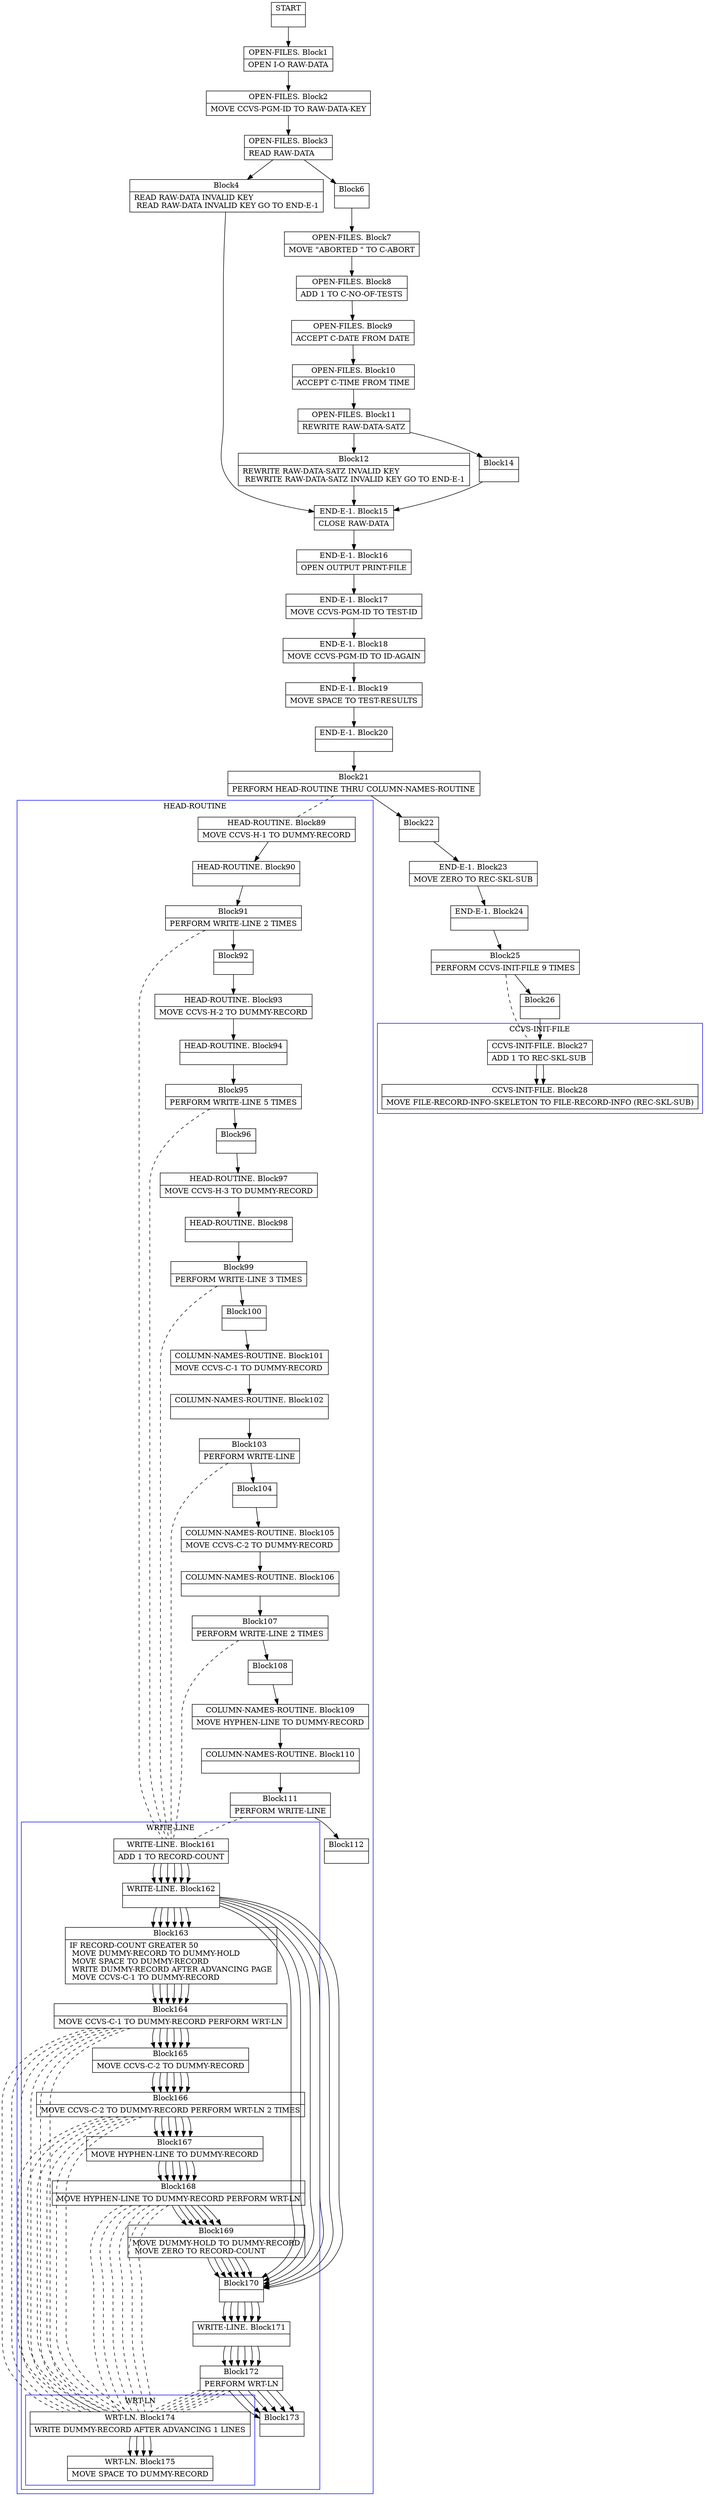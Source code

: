 digraph Cfg {
compound=true;
node [
shape = "record"
]

edge [
arrowtail = "empty"
]
Block0 [
label = "{START|}"
]
Block1 [
label = "{OPEN-FILES. Block1|    OPEN I-O RAW-DATA\l}"
]
Block2 [
label = "{OPEN-FILES. Block2|    MOVE CCVS-PGM-ID TO RAW-DATA-KEY\l}"
]
Block3 [
label = "{OPEN-FILES. Block3|    READ RAW-DATA\l}"
]
Block4 [
label = "{Block4|    READ RAW-DATA INVALID KEY\l    READ RAW-DATA INVALID KEY GO TO END-E-1\l}"
]
Block15 [
label = "{END-E-1. Block15|    CLOSE RAW-DATA\l}"
]
Block16 [
label = "{END-E-1. Block16|    OPEN         OUTPUT PRINT-FILE\l}"
]
Block17 [
label = "{END-E-1. Block17|    MOVE CCVS-PGM-ID TO TEST-ID\l}"
]
Block18 [
label = "{END-E-1. Block18|    MOVE CCVS-PGM-ID TO ID-AGAIN\l}"
]
Block19 [
label = "{END-E-1. Block19|    MOVE SPACE TO TEST-RESULTS\l}"
]
Block20 [
label = "{END-E-1. Block20|}"
]
Block21 [
label = "{Block21|    PERFORM HEAD-ROUTINE THRU COLUMN-NAMES-ROUTINE\l}"
]
subgraph cluster_1{
color = blue;
label = "HEAD-ROUTINE";
Block89 [
label = "{HEAD-ROUTINE. Block89|    MOVE CCVS-H-1 TO DUMMY-RECORD\l}"
]
Block90 [
label = "{HEAD-ROUTINE. Block90|}"
]
Block91 [
label = "{Block91|    PERFORM WRITE-LINE 2 TIMES\l}"
]
subgraph cluster_8{
color = blue;
label = "WRITE-LINE";
Block161 [
label = "{WRITE-LINE. Block161|    ADD 1 TO RECORD-COUNT\l}"
]
Block162 [
label = "{WRITE-LINE. Block162|}"
]
Block163 [
label = "{Block163|    IF RECORD-COUNT GREATER 50\l        MOVE DUMMY-RECORD TO DUMMY-HOLD\l        MOVE SPACE TO DUMMY-RECORD\l        WRITE DUMMY-RECORD AFTER ADVANCING PAGE\l        MOVE CCVS-C-1 TO DUMMY-RECORD\l}"
]
Block164 [
label = "{Block164|        MOVE CCVS-C-1 TO DUMMY-RECORD PERFORM WRT-LN\l}"
]
subgraph cluster_21{
color = blue;
label = "WRT-LN";
Block174 [
label = "{WRT-LN. Block174|    WRITE DUMMY-RECORD AFTER ADVANCING 1 LINES\l}"
]
Block175 [
label = "{WRT-LN. Block175|    MOVE SPACE TO DUMMY-RECORD\l}"
]
Block174 -> Block175

}
Block164 -> Block174 [style=dashed, arrowhead=none]

Block165 [
label = "{Block165|        MOVE CCVS-C-2 TO DUMMY-RECORD\l}"
]
Block166 [
label = "{Block166|        MOVE CCVS-C-2 TO DUMMY-RECORD PERFORM WRT-LN 2 TIMES\l}"
]
subgraph cluster_22{
color = blue;
label = "WRT-LN";
Block174 [
label = "{WRT-LN. Block174|    WRITE DUMMY-RECORD AFTER ADVANCING 1 LINES\l}"
]
Block175 [
label = "{WRT-LN. Block175|    MOVE SPACE TO DUMMY-RECORD\l}"
]
Block174 -> Block175

}
Block166 -> Block174 [style=dashed, arrowhead=none]

Block167 [
label = "{Block167|        MOVE HYPHEN-LINE TO DUMMY-RECORD\l}"
]
Block168 [
label = "{Block168|        MOVE HYPHEN-LINE TO DUMMY-RECORD PERFORM WRT-LN\l}"
]
subgraph cluster_23{
color = blue;
label = "WRT-LN";
Block174 [
label = "{WRT-LN. Block174|    WRITE DUMMY-RECORD AFTER ADVANCING 1 LINES\l}"
]
Block175 [
label = "{WRT-LN. Block175|    MOVE SPACE TO DUMMY-RECORD\l}"
]
Block174 -> Block175

}
Block168 -> Block174 [style=dashed, arrowhead=none]

Block169 [
label = "{Block169|        MOVE DUMMY-HOLD TO DUMMY-RECORD\l        MOVE ZERO TO RECORD-COUNT\l}"
]
Block170 [
label = "{Block170|}"
]
Block171 [
label = "{WRITE-LINE. Block171|}"
]
Block172 [
label = "{Block172|    PERFORM WRT-LN\l}"
]
subgraph cluster_24{
color = blue;
label = "WRT-LN";
Block174 [
label = "{WRT-LN. Block174|    WRITE DUMMY-RECORD AFTER ADVANCING 1 LINES\l}"
]
Block175 [
label = "{WRT-LN. Block175|    MOVE SPACE TO DUMMY-RECORD\l}"
]
Block174 -> Block175

}
Block172 -> Block174 [style=dashed, arrowhead=none]

Block173 [
label = "{Block173|}"
]
Block161 -> Block162
Block162 -> Block163
Block162 -> Block170
Block163 -> Block164
Block164 -> Block165
Block165 -> Block166
Block166 -> Block167
Block167 -> Block168
Block168 -> Block169
Block169 -> Block170
Block170 -> Block171
Block171 -> Block172
Block172 -> Block173

}
Block91 -> Block161 [style=dashed, arrowhead=none]

Block92 [
label = "{Block92|}"
]
Block93 [
label = "{HEAD-ROUTINE. Block93|    MOVE CCVS-H-2 TO DUMMY-RECORD\l}"
]
Block94 [
label = "{HEAD-ROUTINE. Block94|}"
]
Block95 [
label = "{Block95|    PERFORM WRITE-LINE 5 TIMES\l}"
]
subgraph cluster_9{
color = blue;
label = "WRITE-LINE";
Block161 [
label = "{WRITE-LINE. Block161|    ADD 1 TO RECORD-COUNT\l}"
]
Block162 [
label = "{WRITE-LINE. Block162|}"
]
Block163 [
label = "{Block163|    IF RECORD-COUNT GREATER 50\l        MOVE DUMMY-RECORD TO DUMMY-HOLD\l        MOVE SPACE TO DUMMY-RECORD\l        WRITE DUMMY-RECORD AFTER ADVANCING PAGE\l        MOVE CCVS-C-1 TO DUMMY-RECORD\l}"
]
Block164 [
label = "{Block164|        MOVE CCVS-C-1 TO DUMMY-RECORD PERFORM WRT-LN\l}"
]
Block164 -> Block174 [style=dashed, arrowhead=none]

Block165 [
label = "{Block165|        MOVE CCVS-C-2 TO DUMMY-RECORD\l}"
]
Block166 [
label = "{Block166|        MOVE CCVS-C-2 TO DUMMY-RECORD PERFORM WRT-LN 2 TIMES\l}"
]
Block166 -> Block174 [style=dashed, arrowhead=none]

Block167 [
label = "{Block167|        MOVE HYPHEN-LINE TO DUMMY-RECORD\l}"
]
Block168 [
label = "{Block168|        MOVE HYPHEN-LINE TO DUMMY-RECORD PERFORM WRT-LN\l}"
]
Block168 -> Block174 [style=dashed, arrowhead=none]

Block169 [
label = "{Block169|        MOVE DUMMY-HOLD TO DUMMY-RECORD\l        MOVE ZERO TO RECORD-COUNT\l}"
]
Block170 [
label = "{Block170|}"
]
Block171 [
label = "{WRITE-LINE. Block171|}"
]
Block172 [
label = "{Block172|    PERFORM WRT-LN\l}"
]
Block172 -> Block174 [style=dashed, arrowhead=none]

Block173 [
label = "{Block173|}"
]
Block161 -> Block162
Block162 -> Block163
Block162 -> Block170
Block163 -> Block164
Block164 -> Block165
Block165 -> Block166
Block166 -> Block167
Block167 -> Block168
Block168 -> Block169
Block169 -> Block170
Block170 -> Block171
Block171 -> Block172
Block172 -> Block173

}
Block95 -> Block161 [style=dashed, arrowhead=none]

Block96 [
label = "{Block96|}"
]
Block97 [
label = "{HEAD-ROUTINE. Block97|    MOVE CCVS-H-3 TO DUMMY-RECORD\l}"
]
Block98 [
label = "{HEAD-ROUTINE. Block98|}"
]
Block99 [
label = "{Block99|    PERFORM WRITE-LINE 3 TIMES\l}"
]
subgraph cluster_10{
color = blue;
label = "WRITE-LINE";
Block161 [
label = "{WRITE-LINE. Block161|    ADD 1 TO RECORD-COUNT\l}"
]
Block162 [
label = "{WRITE-LINE. Block162|}"
]
Block163 [
label = "{Block163|    IF RECORD-COUNT GREATER 50\l        MOVE DUMMY-RECORD TO DUMMY-HOLD\l        MOVE SPACE TO DUMMY-RECORD\l        WRITE DUMMY-RECORD AFTER ADVANCING PAGE\l        MOVE CCVS-C-1 TO DUMMY-RECORD\l}"
]
Block164 [
label = "{Block164|        MOVE CCVS-C-1 TO DUMMY-RECORD PERFORM WRT-LN\l}"
]
Block164 -> Block174 [style=dashed, arrowhead=none]

Block165 [
label = "{Block165|        MOVE CCVS-C-2 TO DUMMY-RECORD\l}"
]
Block166 [
label = "{Block166|        MOVE CCVS-C-2 TO DUMMY-RECORD PERFORM WRT-LN 2 TIMES\l}"
]
Block166 -> Block174 [style=dashed, arrowhead=none]

Block167 [
label = "{Block167|        MOVE HYPHEN-LINE TO DUMMY-RECORD\l}"
]
Block168 [
label = "{Block168|        MOVE HYPHEN-LINE TO DUMMY-RECORD PERFORM WRT-LN\l}"
]
Block168 -> Block174 [style=dashed, arrowhead=none]

Block169 [
label = "{Block169|        MOVE DUMMY-HOLD TO DUMMY-RECORD\l        MOVE ZERO TO RECORD-COUNT\l}"
]
Block170 [
label = "{Block170|}"
]
Block171 [
label = "{WRITE-LINE. Block171|}"
]
Block172 [
label = "{Block172|    PERFORM WRT-LN\l}"
]
Block172 -> Block174 [style=dashed, arrowhead=none]

Block173 [
label = "{Block173|}"
]
Block161 -> Block162
Block162 -> Block163
Block162 -> Block170
Block163 -> Block164
Block164 -> Block165
Block165 -> Block166
Block166 -> Block167
Block167 -> Block168
Block168 -> Block169
Block169 -> Block170
Block170 -> Block171
Block171 -> Block172
Block172 -> Block173

}
Block99 -> Block161 [style=dashed, arrowhead=none]

Block100 [
label = "{Block100|}"
]
Block101 [
label = "{COLUMN-NAMES-ROUTINE. Block101|    MOVE CCVS-C-1 TO DUMMY-RECORD\l}"
]
Block102 [
label = "{COLUMN-NAMES-ROUTINE. Block102|}"
]
Block103 [
label = "{Block103|    PERFORM WRITE-LINE\l}"
]
subgraph cluster_11{
color = blue;
label = "WRITE-LINE";
Block161 [
label = "{WRITE-LINE. Block161|    ADD 1 TO RECORD-COUNT\l}"
]
Block162 [
label = "{WRITE-LINE. Block162|}"
]
Block163 [
label = "{Block163|    IF RECORD-COUNT GREATER 50\l        MOVE DUMMY-RECORD TO DUMMY-HOLD\l        MOVE SPACE TO DUMMY-RECORD\l        WRITE DUMMY-RECORD AFTER ADVANCING PAGE\l        MOVE CCVS-C-1 TO DUMMY-RECORD\l}"
]
Block164 [
label = "{Block164|        MOVE CCVS-C-1 TO DUMMY-RECORD PERFORM WRT-LN\l}"
]
Block164 -> Block174 [style=dashed, arrowhead=none]

Block165 [
label = "{Block165|        MOVE CCVS-C-2 TO DUMMY-RECORD\l}"
]
Block166 [
label = "{Block166|        MOVE CCVS-C-2 TO DUMMY-RECORD PERFORM WRT-LN 2 TIMES\l}"
]
Block166 -> Block174 [style=dashed, arrowhead=none]

Block167 [
label = "{Block167|        MOVE HYPHEN-LINE TO DUMMY-RECORD\l}"
]
Block168 [
label = "{Block168|        MOVE HYPHEN-LINE TO DUMMY-RECORD PERFORM WRT-LN\l}"
]
Block168 -> Block174 [style=dashed, arrowhead=none]

Block169 [
label = "{Block169|        MOVE DUMMY-HOLD TO DUMMY-RECORD\l        MOVE ZERO TO RECORD-COUNT\l}"
]
Block170 [
label = "{Block170|}"
]
Block171 [
label = "{WRITE-LINE. Block171|}"
]
Block172 [
label = "{Block172|    PERFORM WRT-LN\l}"
]
Block172 -> Block174 [style=dashed, arrowhead=none]

Block173 [
label = "{Block173|}"
]
Block161 -> Block162
Block162 -> Block163
Block162 -> Block170
Block163 -> Block164
Block164 -> Block165
Block165 -> Block166
Block166 -> Block167
Block167 -> Block168
Block168 -> Block169
Block169 -> Block170
Block170 -> Block171
Block171 -> Block172
Block172 -> Block173

}
Block103 -> Block161 [style=dashed, arrowhead=none]

Block104 [
label = "{Block104|}"
]
Block105 [
label = "{COLUMN-NAMES-ROUTINE. Block105|    MOVE CCVS-C-2 TO DUMMY-RECORD\l}"
]
Block106 [
label = "{COLUMN-NAMES-ROUTINE. Block106|}"
]
Block107 [
label = "{Block107|    PERFORM WRITE-LINE 2 TIMES\l}"
]
subgraph cluster_12{
color = blue;
label = "WRITE-LINE";
Block161 [
label = "{WRITE-LINE. Block161|    ADD 1 TO RECORD-COUNT\l}"
]
Block162 [
label = "{WRITE-LINE. Block162|}"
]
Block163 [
label = "{Block163|    IF RECORD-COUNT GREATER 50\l        MOVE DUMMY-RECORD TO DUMMY-HOLD\l        MOVE SPACE TO DUMMY-RECORD\l        WRITE DUMMY-RECORD AFTER ADVANCING PAGE\l        MOVE CCVS-C-1 TO DUMMY-RECORD\l}"
]
Block164 [
label = "{Block164|        MOVE CCVS-C-1 TO DUMMY-RECORD PERFORM WRT-LN\l}"
]
Block164 -> Block174 [style=dashed, arrowhead=none]

Block165 [
label = "{Block165|        MOVE CCVS-C-2 TO DUMMY-RECORD\l}"
]
Block166 [
label = "{Block166|        MOVE CCVS-C-2 TO DUMMY-RECORD PERFORM WRT-LN 2 TIMES\l}"
]
Block166 -> Block174 [style=dashed, arrowhead=none]

Block167 [
label = "{Block167|        MOVE HYPHEN-LINE TO DUMMY-RECORD\l}"
]
Block168 [
label = "{Block168|        MOVE HYPHEN-LINE TO DUMMY-RECORD PERFORM WRT-LN\l}"
]
Block168 -> Block174 [style=dashed, arrowhead=none]

Block169 [
label = "{Block169|        MOVE DUMMY-HOLD TO DUMMY-RECORD\l        MOVE ZERO TO RECORD-COUNT\l}"
]
Block170 [
label = "{Block170|}"
]
Block171 [
label = "{WRITE-LINE. Block171|}"
]
Block172 [
label = "{Block172|    PERFORM WRT-LN\l}"
]
Block172 -> Block174 [style=dashed, arrowhead=none]

Block173 [
label = "{Block173|}"
]
Block161 -> Block162
Block162 -> Block163
Block162 -> Block170
Block163 -> Block164
Block164 -> Block165
Block165 -> Block166
Block166 -> Block167
Block167 -> Block168
Block168 -> Block169
Block169 -> Block170
Block170 -> Block171
Block171 -> Block172
Block172 -> Block173

}
Block107 -> Block161 [style=dashed, arrowhead=none]

Block108 [
label = "{Block108|}"
]
Block109 [
label = "{COLUMN-NAMES-ROUTINE. Block109|    MOVE HYPHEN-LINE TO DUMMY-RECORD\l}"
]
Block110 [
label = "{COLUMN-NAMES-ROUTINE. Block110|}"
]
Block111 [
label = "{Block111|    PERFORM WRITE-LINE\l}"
]
subgraph cluster_13{
color = blue;
label = "WRITE-LINE";
Block161 [
label = "{WRITE-LINE. Block161|    ADD 1 TO RECORD-COUNT\l}"
]
Block162 [
label = "{WRITE-LINE. Block162|}"
]
Block163 [
label = "{Block163|    IF RECORD-COUNT GREATER 50\l        MOVE DUMMY-RECORD TO DUMMY-HOLD\l        MOVE SPACE TO DUMMY-RECORD\l        WRITE DUMMY-RECORD AFTER ADVANCING PAGE\l        MOVE CCVS-C-1 TO DUMMY-RECORD\l}"
]
Block164 [
label = "{Block164|        MOVE CCVS-C-1 TO DUMMY-RECORD PERFORM WRT-LN\l}"
]
Block164 -> Block174 [style=dashed, arrowhead=none]

Block165 [
label = "{Block165|        MOVE CCVS-C-2 TO DUMMY-RECORD\l}"
]
Block166 [
label = "{Block166|        MOVE CCVS-C-2 TO DUMMY-RECORD PERFORM WRT-LN 2 TIMES\l}"
]
Block166 -> Block174 [style=dashed, arrowhead=none]

Block167 [
label = "{Block167|        MOVE HYPHEN-LINE TO DUMMY-RECORD\l}"
]
Block168 [
label = "{Block168|        MOVE HYPHEN-LINE TO DUMMY-RECORD PERFORM WRT-LN\l}"
]
Block168 -> Block174 [style=dashed, arrowhead=none]

Block169 [
label = "{Block169|        MOVE DUMMY-HOLD TO DUMMY-RECORD\l        MOVE ZERO TO RECORD-COUNT\l}"
]
Block170 [
label = "{Block170|}"
]
Block171 [
label = "{WRITE-LINE. Block171|}"
]
Block172 [
label = "{Block172|    PERFORM WRT-LN\l}"
]
Block172 -> Block174 [style=dashed, arrowhead=none]

Block173 [
label = "{Block173|}"
]
Block161 -> Block162
Block162 -> Block163
Block162 -> Block170
Block163 -> Block164
Block164 -> Block165
Block165 -> Block166
Block166 -> Block167
Block167 -> Block168
Block168 -> Block169
Block169 -> Block170
Block170 -> Block171
Block171 -> Block172
Block172 -> Block173

}
Block111 -> Block161 [style=dashed, arrowhead=none]

Block112 [
label = "{Block112|}"
]
Block89 -> Block90
Block90 -> Block91
Block91 -> Block92
Block92 -> Block93
Block93 -> Block94
Block94 -> Block95
Block95 -> Block96
Block96 -> Block97
Block97 -> Block98
Block98 -> Block99
Block99 -> Block100
Block100 -> Block101
Block101 -> Block102
Block102 -> Block103
Block103 -> Block104
Block104 -> Block105
Block105 -> Block106
Block106 -> Block107
Block107 -> Block108
Block108 -> Block109
Block109 -> Block110
Block110 -> Block111
Block111 -> Block112

}
Block21 -> Block89 [style=dashed, arrowhead=none]

Block22 [
label = "{Block22|}"
]
Block23 [
label = "{END-E-1. Block23|    MOVE ZERO TO REC-SKL-SUB\l}"
]
Block24 [
label = "{END-E-1. Block24|}"
]
Block25 [
label = "{Block25|    PERFORM CCVS-INIT-FILE 9 TIMES\l}"
]
subgraph cluster_2{
color = blue;
label = "CCVS-INIT-FILE";
Block27 [
label = "{CCVS-INIT-FILE. Block27|    ADD 1 TO REC-SKL-SUB\l}"
]
Block28 [
label = "{CCVS-INIT-FILE. Block28|    MOVE FILE-RECORD-INFO-SKELETON TO FILE-RECORD-INFO           (REC-SKL-SUB)\l}"
]
Block27 -> Block28

}
Block25 -> Block27 [style=dashed, arrowhead=none]

Block26 [
label = "{Block26|}"
]
Block27 [
label = "{CCVS-INIT-FILE. Block27|    ADD 1 TO REC-SKL-SUB\l}"
]
Block28 [
label = "{CCVS-INIT-FILE. Block28|    MOVE FILE-RECORD-INFO-SKELETON TO FILE-RECORD-INFO           (REC-SKL-SUB)\l}"
]
Block6 [
label = "{Block6|}"
]
Block7 [
label = "{OPEN-FILES. Block7|    MOVE \"ABORTED \" TO C-ABORT\l}"
]
Block8 [
label = "{OPEN-FILES. Block8|    ADD 1 TO C-NO-OF-TESTS\l}"
]
Block9 [
label = "{OPEN-FILES. Block9|    ACCEPT C-DATE  FROM DATE\l}"
]
Block10 [
label = "{OPEN-FILES. Block10|    ACCEPT C-TIME  FROM TIME\l}"
]
Block11 [
label = "{OPEN-FILES. Block11|    REWRITE RAW-DATA-SATZ\l}"
]
Block12 [
label = "{Block12|    REWRITE RAW-DATA-SATZ INVALID KEY\l    REWRITE RAW-DATA-SATZ INVALID KEY GO TO END-E-1\l}"
]
Block14 [
label = "{Block14|}"
]
Block0 -> Block1
Block1 -> Block2
Block2 -> Block3
Block3 -> Block4
Block3 -> Block6
Block4 -> Block15
Block15 -> Block16
Block16 -> Block17
Block17 -> Block18
Block18 -> Block19
Block19 -> Block20
Block20 -> Block21
Block21 -> Block22
Block22 -> Block23
Block23 -> Block24
Block24 -> Block25
Block25 -> Block26
Block26 -> Block27
Block27 -> Block28
Block6 -> Block7
Block7 -> Block8
Block8 -> Block9
Block9 -> Block10
Block10 -> Block11
Block11 -> Block12
Block11 -> Block14
Block12 -> Block15
Block14 -> Block15

}
